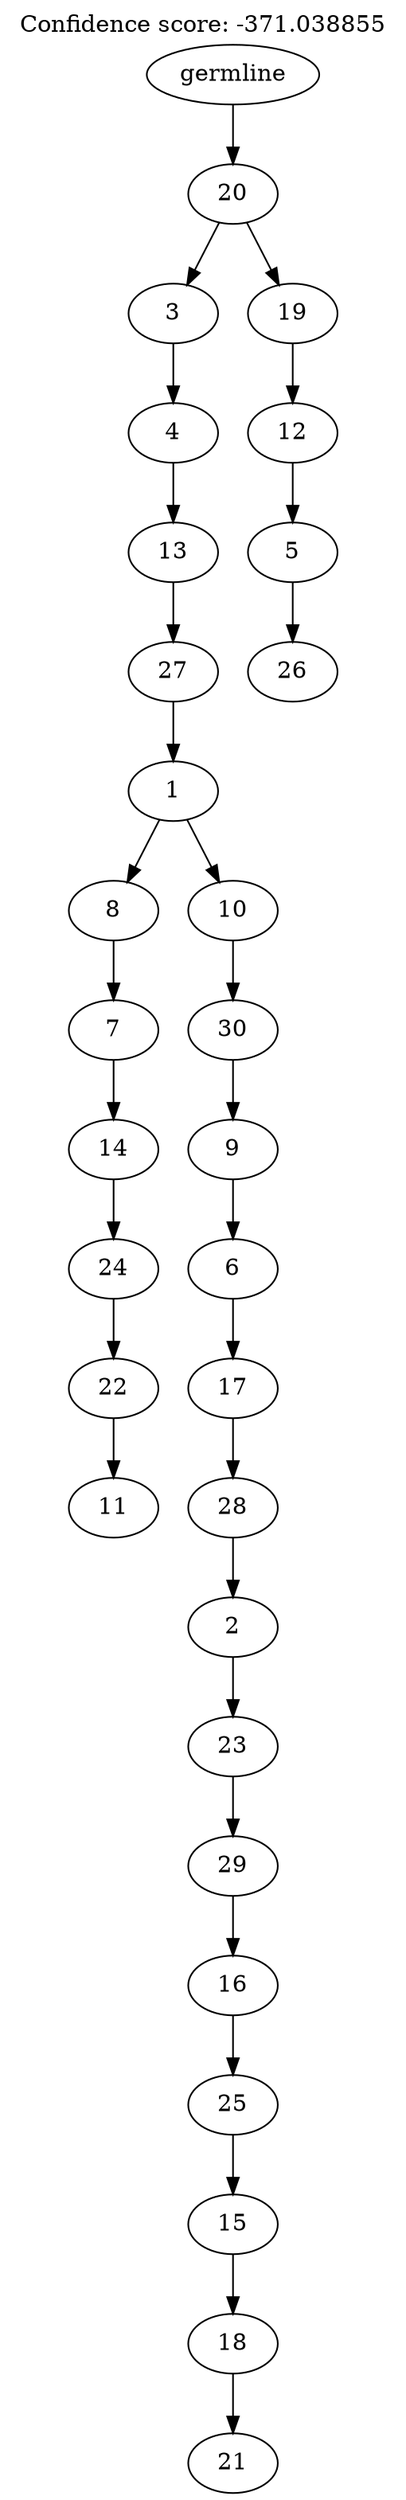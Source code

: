 digraph g {
	"29" -> "30";
	"30" [label="11"];
	"28" -> "29";
	"29" [label="22"];
	"27" -> "28";
	"28" [label="24"];
	"26" -> "27";
	"27" [label="14"];
	"25" -> "26";
	"26" [label="7"];
	"23" -> "24";
	"24" [label="21"];
	"22" -> "23";
	"23" [label="18"];
	"21" -> "22";
	"22" [label="15"];
	"20" -> "21";
	"21" [label="25"];
	"19" -> "20";
	"20" [label="16"];
	"18" -> "19";
	"19" [label="29"];
	"17" -> "18";
	"18" [label="23"];
	"16" -> "17";
	"17" [label="2"];
	"15" -> "16";
	"16" [label="28"];
	"14" -> "15";
	"15" [label="17"];
	"13" -> "14";
	"14" [label="6"];
	"12" -> "13";
	"13" [label="9"];
	"11" -> "12";
	"12" [label="30"];
	"10" -> "11";
	"11" [label="10"];
	"10" -> "25";
	"25" [label="8"];
	"9" -> "10";
	"10" [label="1"];
	"8" -> "9";
	"9" [label="27"];
	"7" -> "8";
	"8" [label="13"];
	"6" -> "7";
	"7" [label="4"];
	"4" -> "5";
	"5" [label="26"];
	"3" -> "4";
	"4" [label="5"];
	"2" -> "3";
	"3" [label="12"];
	"1" -> "2";
	"2" [label="19"];
	"1" -> "6";
	"6" [label="3"];
	"0" -> "1";
	"1" [label="20"];
	"0" [label="germline"];
	labelloc="t";
	label="Confidence score: -371.038855";
}
